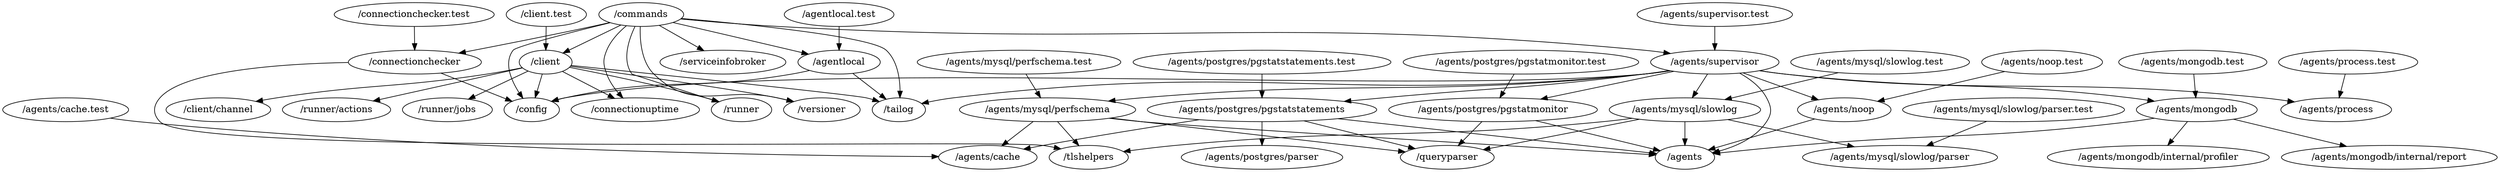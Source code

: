 digraph packages {
	"/agentlocal" -> "/config";
	"/agentlocal" -> "/tailog";
	"/agentlocal.test" -> "/agentlocal";
	"/agents/cache.test" -> "/agents/cache";
	"/agents/mongodb" -> "/agents";
	"/agents/mongodb" -> "/agents/mongodb/internal/profiler";
	"/agents/mongodb" -> "/agents/mongodb/internal/report";
	"/agents/mongodb.test" -> "/agents/mongodb";
	"/agents/mysql/perfschema" -> "/agents";
	"/agents/mysql/perfschema" -> "/agents/cache";
	"/agents/mysql/perfschema" -> "/queryparser";
	"/agents/mysql/perfschema" -> "/tlshelpers";
	"/agents/mysql/perfschema.test" -> "/agents/mysql/perfschema";
	"/agents/mysql/slowlog" -> "/agents";
	"/agents/mysql/slowlog" -> "/agents/mysql/slowlog/parser";
	"/agents/mysql/slowlog" -> "/queryparser";
	"/agents/mysql/slowlog" -> "/tlshelpers";
	"/agents/mysql/slowlog.test" -> "/agents/mysql/slowlog";
	"/agents/mysql/slowlog/parser.test" -> "/agents/mysql/slowlog/parser";
	"/agents/noop" -> "/agents";
	"/agents/noop.test" -> "/agents/noop";
	"/agents/postgres/pgstatmonitor" -> "/agents";
	"/agents/postgres/pgstatmonitor" -> "/queryparser";
	"/agents/postgres/pgstatmonitor.test" -> "/agents/postgres/pgstatmonitor";
	"/agents/postgres/pgstatstatements" -> "/agents";
	"/agents/postgres/pgstatstatements" -> "/agents/cache";
	"/agents/postgres/pgstatstatements" -> "/agents/postgres/parser";
	"/agents/postgres/pgstatstatements" -> "/queryparser";
	"/agents/postgres/pgstatstatements.test" -> "/agents/postgres/pgstatstatements";
	"/agents/process.test" -> "/agents/process";
	"/agents/supervisor" -> "/agents";
	"/agents/supervisor" -> "/agents/mongodb";
	"/agents/supervisor" -> "/agents/mysql/perfschema";
	"/agents/supervisor" -> "/agents/mysql/slowlog";
	"/agents/supervisor" -> "/agents/noop";
	"/agents/supervisor" -> "/agents/postgres/pgstatmonitor";
	"/agents/supervisor" -> "/agents/postgres/pgstatstatements";
	"/agents/supervisor" -> "/agents/process";
	"/agents/supervisor" -> "/config";
	"/agents/supervisor" -> "/tailog";
	"/agents/supervisor.test" -> "/agents/supervisor";
	"/client" -> "/client/channel";
	"/client" -> "/config";
	"/client" -> "/connectionuptime";
	"/client" -> "/runner";
	"/client" -> "/runner/actions";
	"/client" -> "/runner/jobs";
	"/client" -> "/tailog";
	"/client" -> "/versioner";
	"/client.test" -> "/client";
	"/commands" -> "/agentlocal";
	"/commands" -> "/agents/supervisor";
	"/commands" -> "/client";
	"/commands" -> "/config";
	"/commands" -> "/connectionchecker";
	"/commands" -> "/connectionuptime";
	"/commands" -> "/runner";
	"/commands" -> "/serviceinfobroker";
	"/commands" -> "/tailog";
	"/commands" -> "/versioner";
	"/connectionchecker" -> "/config";
	"/connectionchecker" -> "/tlshelpers";
	"/connectionchecker.test" -> "/connectionchecker";
}
